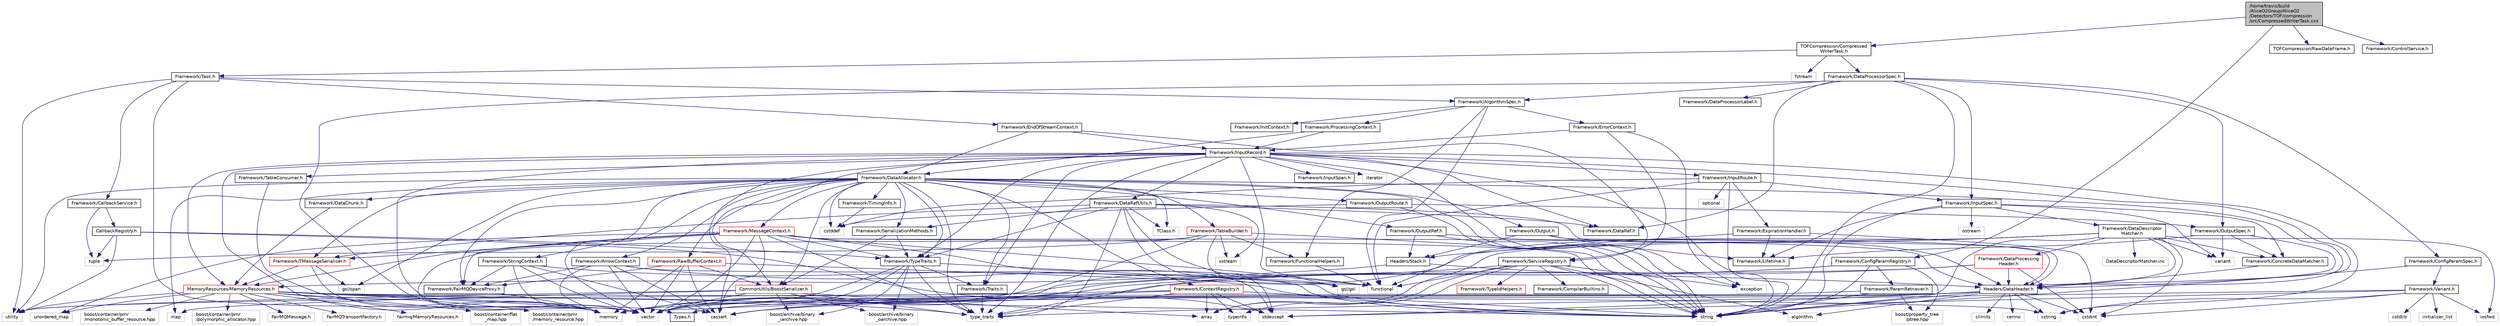 digraph "/home/travis/build/AliceO2Group/AliceO2/Detectors/TOF/compression/src/CompressedWriterTask.cxx"
{
 // INTERACTIVE_SVG=YES
  bgcolor="transparent";
  edge [fontname="Helvetica",fontsize="10",labelfontname="Helvetica",labelfontsize="10"];
  node [fontname="Helvetica",fontsize="10",shape=record];
  Node0 [label="/home/travis/build\l/AliceO2Group/AliceO2\l/Detectors/TOF/compression\l/src/CompressedWriterTask.cxx",height=0.2,width=0.4,color="black", fillcolor="grey75", style="filled", fontcolor="black"];
  Node0 -> Node1 [color="midnightblue",fontsize="10",style="solid",fontname="Helvetica"];
  Node1 [label="TOFCompression/Compressed\lWriterTask.h",height=0.2,width=0.4,color="black",URL="$d6/d2d/CompressedWriterTask_8h.html",tooltip="TOF compressed data writer task. "];
  Node1 -> Node2 [color="midnightblue",fontsize="10",style="solid",fontname="Helvetica"];
  Node2 [label="Framework/Task.h",height=0.2,width=0.4,color="black",URL="$df/d4f/Task_8h.html"];
  Node2 -> Node3 [color="midnightblue",fontsize="10",style="solid",fontname="Helvetica"];
  Node3 [label="Framework/AlgorithmSpec.h",height=0.2,width=0.4,color="black",URL="$d0/d14/AlgorithmSpec_8h.html"];
  Node3 -> Node4 [color="midnightblue",fontsize="10",style="solid",fontname="Helvetica"];
  Node4 [label="Framework/ProcessingContext.h",height=0.2,width=0.4,color="black",URL="$de/d6a/ProcessingContext_8h.html"];
  Node4 -> Node5 [color="midnightblue",fontsize="10",style="solid",fontname="Helvetica"];
  Node5 [label="Framework/InputRecord.h",height=0.2,width=0.4,color="black",URL="$d6/d5c/InputRecord_8h.html"];
  Node5 -> Node6 [color="midnightblue",fontsize="10",style="solid",fontname="Helvetica"];
  Node6 [label="Framework/DataRef.h",height=0.2,width=0.4,color="black",URL="$d5/dfb/DataRef_8h.html"];
  Node5 -> Node7 [color="midnightblue",fontsize="10",style="solid",fontname="Helvetica"];
  Node7 [label="Framework/DataRefUtils.h",height=0.2,width=0.4,color="black",URL="$d5/db8/DataRefUtils_8h.html"];
  Node7 -> Node6 [color="midnightblue",fontsize="10",style="solid",fontname="Helvetica"];
  Node7 -> Node8 [color="midnightblue",fontsize="10",style="solid",fontname="Helvetica"];
  Node8 [label="Framework/TMessageSerializer.h",height=0.2,width=0.4,color="red",URL="$d8/d3c/TMessageSerializer_8h.html"];
  Node8 -> Node15 [color="midnightblue",fontsize="10",style="solid",fontname="Helvetica"];
  Node15 [label="gsl/span",height=0.2,width=0.4,color="grey75"];
  Node8 -> Node16 [color="midnightblue",fontsize="10",style="solid",fontname="Helvetica"];
  Node16 [label="memory",height=0.2,width=0.4,color="grey75"];
  Node8 -> Node18 [color="midnightblue",fontsize="10",style="solid",fontname="Helvetica"];
  Node18 [label="MemoryResources/MemoryResources.h",height=0.2,width=0.4,color="red",URL="$dc/d03/MemoryResources_8h.html"];
  Node18 -> Node19 [color="midnightblue",fontsize="10",style="solid",fontname="Helvetica"];
  Node19 [label="boost/container/flat\l_map.hpp",height=0.2,width=0.4,color="grey75"];
  Node18 -> Node20 [color="midnightblue",fontsize="10",style="solid",fontname="Helvetica"];
  Node20 [label="boost/container/pmr\l/memory_resource.hpp",height=0.2,width=0.4,color="grey75"];
  Node18 -> Node21 [color="midnightblue",fontsize="10",style="solid",fontname="Helvetica"];
  Node21 [label="boost/container/pmr\l/monotonic_buffer_resource.hpp",height=0.2,width=0.4,color="grey75"];
  Node18 -> Node22 [color="midnightblue",fontsize="10",style="solid",fontname="Helvetica"];
  Node22 [label="boost/container/pmr\l/polymorphic_allocator.hpp",height=0.2,width=0.4,color="grey75"];
  Node18 -> Node23 [color="midnightblue",fontsize="10",style="solid",fontname="Helvetica"];
  Node23 [label="cstring",height=0.2,width=0.4,color="grey75"];
  Node18 -> Node24 [color="midnightblue",fontsize="10",style="solid",fontname="Helvetica"];
  Node24 [label="string",height=0.2,width=0.4,color="grey75"];
  Node18 -> Node25 [color="midnightblue",fontsize="10",style="solid",fontname="Helvetica"];
  Node25 [label="type_traits",height=0.2,width=0.4,color="grey75"];
  Node18 -> Node26 [color="midnightblue",fontsize="10",style="solid",fontname="Helvetica"];
  Node26 [label="utility",height=0.2,width=0.4,color="grey75"];
  Node18 -> Node27 [color="midnightblue",fontsize="10",style="solid",fontname="Helvetica"];
  Node27 [label="vector",height=0.2,width=0.4,color="grey75"];
  Node18 -> Node28 [color="midnightblue",fontsize="10",style="solid",fontname="Helvetica"];
  Node28 [label="unordered_map",height=0.2,width=0.4,color="grey75"];
  Node18 -> Node29 [color="midnightblue",fontsize="10",style="solid",fontname="Helvetica"];
  Node29 [label="FairMQMessage.h",height=0.2,width=0.4,color="grey75"];
  Node18 -> Node30 [color="midnightblue",fontsize="10",style="solid",fontname="Helvetica"];
  Node30 [label="FairMQTransportFactory.h",height=0.2,width=0.4,color="grey75"];
  Node18 -> Node31 [color="midnightblue",fontsize="10",style="solid",fontname="Helvetica"];
  Node31 [label="fairmq/MemoryResources.h",height=0.2,width=0.4,color="grey75"];
  Node18 -> Node33 [color="midnightblue",fontsize="10",style="solid",fontname="Helvetica"];
  Node33 [label="Types.h",height=0.2,width=0.4,color="black",URL="$d7/df8/Types_8h.html"];
  Node7 -> Node34 [color="midnightblue",fontsize="10",style="solid",fontname="Helvetica"];
  Node34 [label="Framework/SerializationMethods.h",height=0.2,width=0.4,color="black",URL="$d1/d53/SerializationMethods_8h.html",tooltip="Type wrappers for enfording a specific serialization method. "];
  Node34 -> Node35 [color="midnightblue",fontsize="10",style="solid",fontname="Helvetica"];
  Node35 [label="Framework/TypeTraits.h",height=0.2,width=0.4,color="black",URL="$d0/d95/TypeTraits_8h.html"];
  Node35 -> Node25 [color="midnightblue",fontsize="10",style="solid",fontname="Helvetica"];
  Node35 -> Node27 [color="midnightblue",fontsize="10",style="solid",fontname="Helvetica"];
  Node35 -> Node16 [color="midnightblue",fontsize="10",style="solid",fontname="Helvetica"];
  Node35 -> Node36 [color="midnightblue",fontsize="10",style="solid",fontname="Helvetica"];
  Node36 [label="Framework/Traits.h",height=0.2,width=0.4,color="black",URL="$db/d31/Traits_8h.html"];
  Node36 -> Node25 [color="midnightblue",fontsize="10",style="solid",fontname="Helvetica"];
  Node35 -> Node37 [color="midnightblue",fontsize="10",style="solid",fontname="Helvetica"];
  Node37 [label="boost/archive/binary\l_iarchive.hpp",height=0.2,width=0.4,color="grey75"];
  Node35 -> Node38 [color="midnightblue",fontsize="10",style="solid",fontname="Helvetica"];
  Node38 [label="boost/archive/binary\l_oarchive.hpp",height=0.2,width=0.4,color="grey75"];
  Node35 -> Node39 [color="midnightblue",fontsize="10",style="solid",fontname="Helvetica"];
  Node39 [label="gsl/gsl",height=0.2,width=0.4,color="grey75"];
  Node34 -> Node40 [color="midnightblue",fontsize="10",style="solid",fontname="Helvetica"];
  Node40 [label="CommonUtils/BoostSerializer.h",height=0.2,width=0.4,color="red",URL="$d7/d91/BoostSerializer_8h.html",tooltip="Templatised boost serializer/deserializer for containers and base types. "];
  Node40 -> Node26 [color="midnightblue",fontsize="10",style="solid",fontname="Helvetica"];
  Node40 -> Node25 [color="midnightblue",fontsize="10",style="solid",fontname="Helvetica"];
  Node40 -> Node41 [color="midnightblue",fontsize="10",style="solid",fontname="Helvetica"];
  Node41 [label="array",height=0.2,width=0.4,color="grey75"];
  Node40 -> Node27 [color="midnightblue",fontsize="10",style="solid",fontname="Helvetica"];
  Node40 -> Node43 [color="midnightblue",fontsize="10",style="solid",fontname="Helvetica"];
  Node43 [label="map",height=0.2,width=0.4,color="grey75"];
  Node40 -> Node37 [color="midnightblue",fontsize="10",style="solid",fontname="Helvetica"];
  Node40 -> Node38 [color="midnightblue",fontsize="10",style="solid",fontname="Helvetica"];
  Node7 -> Node35 [color="midnightblue",fontsize="10",style="solid",fontname="Helvetica"];
  Node7 -> Node53 [color="midnightblue",fontsize="10",style="solid",fontname="Helvetica"];
  Node53 [label="Headers/DataHeader.h",height=0.2,width=0.4,color="black",URL="$dc/dcd/DataHeader_8h.html"];
  Node53 -> Node54 [color="midnightblue",fontsize="10",style="solid",fontname="Helvetica"];
  Node54 [label="cstdint",height=0.2,width=0.4,color="grey75"];
  Node53 -> Node16 [color="midnightblue",fontsize="10",style="solid",fontname="Helvetica"];
  Node53 -> Node55 [color="midnightblue",fontsize="10",style="solid",fontname="Helvetica"];
  Node55 [label="cassert",height=0.2,width=0.4,color="grey75"];
  Node53 -> Node23 [color="midnightblue",fontsize="10",style="solid",fontname="Helvetica"];
  Node53 -> Node56 [color="midnightblue",fontsize="10",style="solid",fontname="Helvetica"];
  Node56 [label="algorithm",height=0.2,width=0.4,color="grey75"];
  Node53 -> Node57 [color="midnightblue",fontsize="10",style="solid",fontname="Helvetica"];
  Node57 [label="stdexcept",height=0.2,width=0.4,color="grey75"];
  Node53 -> Node24 [color="midnightblue",fontsize="10",style="solid",fontname="Helvetica"];
  Node53 -> Node58 [color="midnightblue",fontsize="10",style="solid",fontname="Helvetica"];
  Node58 [label="climits",height=0.2,width=0.4,color="grey75"];
  Node53 -> Node33 [color="midnightblue",fontsize="10",style="solid",fontname="Helvetica"];
  Node53 -> Node59 [color="midnightblue",fontsize="10",style="solid",fontname="Helvetica"];
  Node59 [label="cerrno",height=0.2,width=0.4,color="grey75"];
  Node7 -> Node60 [color="midnightblue",fontsize="10",style="solid",fontname="Helvetica"];
  Node60 [label="TClass.h",height=0.2,width=0.4,color="grey75"];
  Node7 -> Node39 [color="midnightblue",fontsize="10",style="solid",fontname="Helvetica"];
  Node7 -> Node57 [color="midnightblue",fontsize="10",style="solid",fontname="Helvetica"];
  Node7 -> Node61 [color="midnightblue",fontsize="10",style="solid",fontname="Helvetica"];
  Node61 [label="sstream",height=0.2,width=0.4,color="grey75"];
  Node7 -> Node25 [color="midnightblue",fontsize="10",style="solid",fontname="Helvetica"];
  Node5 -> Node62 [color="midnightblue",fontsize="10",style="solid",fontname="Helvetica"];
  Node62 [label="Framework/InputRoute.h",height=0.2,width=0.4,color="black",URL="$d5/d19/InputRoute_8h.html"];
  Node62 -> Node63 [color="midnightblue",fontsize="10",style="solid",fontname="Helvetica"];
  Node63 [label="Framework/ExpirationHandler.h",height=0.2,width=0.4,color="black",URL="$d2/dd9/ExpirationHandler_8h.html"];
  Node63 -> Node64 [color="midnightblue",fontsize="10",style="solid",fontname="Helvetica"];
  Node64 [label="Framework/Lifetime.h",height=0.2,width=0.4,color="black",URL="$dc/dca/Lifetime_8h.html"];
  Node63 -> Node54 [color="midnightblue",fontsize="10",style="solid",fontname="Helvetica"];
  Node63 -> Node65 [color="midnightblue",fontsize="10",style="solid",fontname="Helvetica"];
  Node65 [label="functional",height=0.2,width=0.4,color="grey75"];
  Node62 -> Node66 [color="midnightblue",fontsize="10",style="solid",fontname="Helvetica"];
  Node66 [label="Framework/InputSpec.h",height=0.2,width=0.4,color="black",URL="$d5/d3f/InputSpec_8h.html"];
  Node66 -> Node64 [color="midnightblue",fontsize="10",style="solid",fontname="Helvetica"];
  Node66 -> Node67 [color="midnightblue",fontsize="10",style="solid",fontname="Helvetica"];
  Node67 [label="Framework/ConcreteDataMatcher.h",height=0.2,width=0.4,color="black",URL="$d0/d1b/ConcreteDataMatcher_8h.html"];
  Node67 -> Node53 [color="midnightblue",fontsize="10",style="solid",fontname="Helvetica"];
  Node66 -> Node68 [color="midnightblue",fontsize="10",style="solid",fontname="Helvetica"];
  Node68 [label="Framework/DataDescriptor\lMatcher.h",height=0.2,width=0.4,color="black",URL="$d3/da3/DataDescriptorMatcher_8h.html"];
  Node68 -> Node67 [color="midnightblue",fontsize="10",style="solid",fontname="Helvetica"];
  Node68 -> Node69 [color="midnightblue",fontsize="10",style="solid",fontname="Helvetica"];
  Node69 [label="Framework/DataProcessing\lHeader.h",height=0.2,width=0.4,color="red",URL="$d6/dc9/DataProcessingHeader_8h.html"];
  Node69 -> Node53 [color="midnightblue",fontsize="10",style="solid",fontname="Helvetica"];
  Node69 -> Node54 [color="midnightblue",fontsize="10",style="solid",fontname="Helvetica"];
  Node69 -> Node16 [color="midnightblue",fontsize="10",style="solid",fontname="Helvetica"];
  Node69 -> Node55 [color="midnightblue",fontsize="10",style="solid",fontname="Helvetica"];
  Node68 -> Node53 [color="midnightblue",fontsize="10",style="solid",fontname="Helvetica"];
  Node68 -> Node71 [color="midnightblue",fontsize="10",style="solid",fontname="Helvetica"];
  Node71 [label="Headers/Stack.h",height=0.2,width=0.4,color="black",URL="$d4/d00/Headers_2include_2Headers_2Stack_8h.html"];
  Node71 -> Node18 [color="midnightblue",fontsize="10",style="solid",fontname="Helvetica"];
  Node71 -> Node53 [color="midnightblue",fontsize="10",style="solid",fontname="Helvetica"];
  Node68 -> Node41 [color="midnightblue",fontsize="10",style="solid",fontname="Helvetica"];
  Node68 -> Node54 [color="midnightblue",fontsize="10",style="solid",fontname="Helvetica"];
  Node68 -> Node72 [color="midnightblue",fontsize="10",style="solid",fontname="Helvetica"];
  Node72 [label="iosfwd",height=0.2,width=0.4,color="grey75"];
  Node68 -> Node24 [color="midnightblue",fontsize="10",style="solid",fontname="Helvetica"];
  Node68 -> Node73 [color="midnightblue",fontsize="10",style="solid",fontname="Helvetica"];
  Node73 [label="variant",height=0.2,width=0.4,color="grey75"];
  Node68 -> Node27 [color="midnightblue",fontsize="10",style="solid",fontname="Helvetica"];
  Node68 -> Node74 [color="midnightblue",fontsize="10",style="solid",fontname="Helvetica"];
  Node74 [label="DataDescriptorMatcher.inc",height=0.2,width=0.4,color="grey75"];
  Node66 -> Node24 [color="midnightblue",fontsize="10",style="solid",fontname="Helvetica"];
  Node66 -> Node75 [color="midnightblue",fontsize="10",style="solid",fontname="Helvetica"];
  Node75 [label="ostream",height=0.2,width=0.4,color="grey75"];
  Node66 -> Node73 [color="midnightblue",fontsize="10",style="solid",fontname="Helvetica"];
  Node62 -> Node76 [color="midnightblue",fontsize="10",style="solid",fontname="Helvetica"];
  Node76 [label="cstddef",height=0.2,width=0.4,color="grey75"];
  Node62 -> Node24 [color="midnightblue",fontsize="10",style="solid",fontname="Helvetica"];
  Node62 -> Node65 [color="midnightblue",fontsize="10",style="solid",fontname="Helvetica"];
  Node62 -> Node77 [color="midnightblue",fontsize="10",style="solid",fontname="Helvetica"];
  Node77 [label="optional",height=0.2,width=0.4,color="grey75"];
  Node5 -> Node35 [color="midnightblue",fontsize="10",style="solid",fontname="Helvetica"];
  Node5 -> Node78 [color="midnightblue",fontsize="10",style="solid",fontname="Helvetica"];
  Node78 [label="Framework/InputSpan.h",height=0.2,width=0.4,color="black",URL="$da/d0f/InputSpan_8h.html"];
  Node5 -> Node79 [color="midnightblue",fontsize="10",style="solid",fontname="Helvetica"];
  Node79 [label="Framework/TableConsumer.h",height=0.2,width=0.4,color="black",URL="$dc/d03/TableConsumer_8h.html"];
  Node79 -> Node16 [color="midnightblue",fontsize="10",style="solid",fontname="Helvetica"];
  Node5 -> Node36 [color="midnightblue",fontsize="10",style="solid",fontname="Helvetica"];
  Node5 -> Node18 [color="midnightblue",fontsize="10",style="solid",fontname="Helvetica"];
  Node5 -> Node53 [color="midnightblue",fontsize="10",style="solid",fontname="Helvetica"];
  Node5 -> Node40 [color="midnightblue",fontsize="10",style="solid",fontname="Helvetica"];
  Node5 -> Node39 [color="midnightblue",fontsize="10",style="solid",fontname="Helvetica"];
  Node5 -> Node80 [color="midnightblue",fontsize="10",style="solid",fontname="Helvetica"];
  Node80 [label="iterator",height=0.2,width=0.4,color="grey75"];
  Node5 -> Node24 [color="midnightblue",fontsize="10",style="solid",fontname="Helvetica"];
  Node5 -> Node27 [color="midnightblue",fontsize="10",style="solid",fontname="Helvetica"];
  Node5 -> Node23 [color="midnightblue",fontsize="10",style="solid",fontname="Helvetica"];
  Node5 -> Node55 [color="midnightblue",fontsize="10",style="solid",fontname="Helvetica"];
  Node5 -> Node81 [color="midnightblue",fontsize="10",style="solid",fontname="Helvetica"];
  Node81 [label="exception",height=0.2,width=0.4,color="grey75"];
  Node5 -> Node16 [color="midnightblue",fontsize="10",style="solid",fontname="Helvetica"];
  Node5 -> Node25 [color="midnightblue",fontsize="10",style="solid",fontname="Helvetica"];
  Node4 -> Node82 [color="midnightblue",fontsize="10",style="solid",fontname="Helvetica"];
  Node82 [label="Framework/DataAllocator.h",height=0.2,width=0.4,color="black",URL="$d1/d28/DataAllocator_8h.html"];
  Node82 -> Node83 [color="midnightblue",fontsize="10",style="solid",fontname="Helvetica"];
  Node83 [label="Framework/ContextRegistry.h",height=0.2,width=0.4,color="red",URL="$df/d2f/ContextRegistry_8h.html"];
  Node83 -> Node84 [color="midnightblue",fontsize="10",style="solid",fontname="Helvetica"];
  Node84 [label="typeinfo",height=0.2,width=0.4,color="grey75"];
  Node83 -> Node25 [color="midnightblue",fontsize="10",style="solid",fontname="Helvetica"];
  Node83 -> Node24 [color="midnightblue",fontsize="10",style="solid",fontname="Helvetica"];
  Node83 -> Node57 [color="midnightblue",fontsize="10",style="solid",fontname="Helvetica"];
  Node83 -> Node27 [color="midnightblue",fontsize="10",style="solid",fontname="Helvetica"];
  Node83 -> Node26 [color="midnightblue",fontsize="10",style="solid",fontname="Helvetica"];
  Node83 -> Node41 [color="midnightblue",fontsize="10",style="solid",fontname="Helvetica"];
  Node82 -> Node86 [color="midnightblue",fontsize="10",style="solid",fontname="Helvetica"];
  Node86 [label="Framework/MessageContext.h",height=0.2,width=0.4,color="red",URL="$dc/dc4/MessageContext_8h.html"];
  Node86 -> Node90 [color="midnightblue",fontsize="10",style="solid",fontname="Helvetica"];
  Node90 [label="Framework/FairMQDeviceProxy.h",height=0.2,width=0.4,color="black",URL="$d8/d71/FairMQDeviceProxy_8h.html"];
  Node90 -> Node16 [color="midnightblue",fontsize="10",style="solid",fontname="Helvetica"];
  Node86 -> Node8 [color="midnightblue",fontsize="10",style="solid",fontname="Helvetica"];
  Node86 -> Node35 [color="midnightblue",fontsize="10",style="solid",fontname="Helvetica"];
  Node86 -> Node53 [color="midnightblue",fontsize="10",style="solid",fontname="Helvetica"];
  Node86 -> Node18 [color="midnightblue",fontsize="10",style="solid",fontname="Helvetica"];
  Node86 -> Node55 [color="midnightblue",fontsize="10",style="solid",fontname="Helvetica"];
  Node86 -> Node65 [color="midnightblue",fontsize="10",style="solid",fontname="Helvetica"];
  Node86 -> Node57 [color="midnightblue",fontsize="10",style="solid",fontname="Helvetica"];
  Node86 -> Node24 [color="midnightblue",fontsize="10",style="solid",fontname="Helvetica"];
  Node86 -> Node25 [color="midnightblue",fontsize="10",style="solid",fontname="Helvetica"];
  Node86 -> Node28 [color="midnightblue",fontsize="10",style="solid",fontname="Helvetica"];
  Node86 -> Node27 [color="midnightblue",fontsize="10",style="solid",fontname="Helvetica"];
  Node82 -> Node92 [color="midnightblue",fontsize="10",style="solid",fontname="Helvetica"];
  Node92 [label="Framework/StringContext.h",height=0.2,width=0.4,color="black",URL="$dd/df6/StringContext_8h.html"];
  Node92 -> Node90 [color="midnightblue",fontsize="10",style="solid",fontname="Helvetica"];
  Node92 -> Node27 [color="midnightblue",fontsize="10",style="solid",fontname="Helvetica"];
  Node92 -> Node55 [color="midnightblue",fontsize="10",style="solid",fontname="Helvetica"];
  Node92 -> Node24 [color="midnightblue",fontsize="10",style="solid",fontname="Helvetica"];
  Node92 -> Node16 [color="midnightblue",fontsize="10",style="solid",fontname="Helvetica"];
  Node82 -> Node93 [color="midnightblue",fontsize="10",style="solid",fontname="Helvetica"];
  Node93 [label="Framework/ArrowContext.h",height=0.2,width=0.4,color="black",URL="$d8/da2/ArrowContext_8h.html"];
  Node93 -> Node90 [color="midnightblue",fontsize="10",style="solid",fontname="Helvetica"];
  Node93 -> Node55 [color="midnightblue",fontsize="10",style="solid",fontname="Helvetica"];
  Node93 -> Node65 [color="midnightblue",fontsize="10",style="solid",fontname="Helvetica"];
  Node93 -> Node16 [color="midnightblue",fontsize="10",style="solid",fontname="Helvetica"];
  Node93 -> Node24 [color="midnightblue",fontsize="10",style="solid",fontname="Helvetica"];
  Node93 -> Node27 [color="midnightblue",fontsize="10",style="solid",fontname="Helvetica"];
  Node82 -> Node94 [color="midnightblue",fontsize="10",style="solid",fontname="Helvetica"];
  Node94 [label="Framework/RawBufferContext.h",height=0.2,width=0.4,color="red",URL="$d8/d25/RawBufferContext_8h.html",tooltip=" "];
  Node94 -> Node90 [color="midnightblue",fontsize="10",style="solid",fontname="Helvetica"];
  Node94 -> Node40 [color="midnightblue",fontsize="10",style="solid",fontname="Helvetica"];
  Node94 -> Node27 [color="midnightblue",fontsize="10",style="solid",fontname="Helvetica"];
  Node94 -> Node55 [color="midnightblue",fontsize="10",style="solid",fontname="Helvetica"];
  Node94 -> Node24 [color="midnightblue",fontsize="10",style="solid",fontname="Helvetica"];
  Node94 -> Node16 [color="midnightblue",fontsize="10",style="solid",fontname="Helvetica"];
  Node82 -> Node40 [color="midnightblue",fontsize="10",style="solid",fontname="Helvetica"];
  Node82 -> Node96 [color="midnightblue",fontsize="10",style="solid",fontname="Helvetica"];
  Node96 [label="Framework/Output.h",height=0.2,width=0.4,color="black",URL="$d3/ddf/Output_8h.html"];
  Node96 -> Node53 [color="midnightblue",fontsize="10",style="solid",fontname="Helvetica"];
  Node96 -> Node64 [color="midnightblue",fontsize="10",style="solid",fontname="Helvetica"];
  Node96 -> Node71 [color="midnightblue",fontsize="10",style="solid",fontname="Helvetica"];
  Node82 -> Node97 [color="midnightblue",fontsize="10",style="solid",fontname="Helvetica"];
  Node97 [label="Framework/OutputRef.h",height=0.2,width=0.4,color="black",URL="$d6/d5a/OutputRef_8h.html"];
  Node97 -> Node53 [color="midnightblue",fontsize="10",style="solid",fontname="Helvetica"];
  Node97 -> Node71 [color="midnightblue",fontsize="10",style="solid",fontname="Helvetica"];
  Node97 -> Node24 [color="midnightblue",fontsize="10",style="solid",fontname="Helvetica"];
  Node82 -> Node98 [color="midnightblue",fontsize="10",style="solid",fontname="Helvetica"];
  Node98 [label="Framework/OutputRoute.h",height=0.2,width=0.4,color="black",URL="$d6/df4/OutputRoute_8h.html"];
  Node98 -> Node99 [color="midnightblue",fontsize="10",style="solid",fontname="Helvetica"];
  Node99 [label="Framework/OutputSpec.h",height=0.2,width=0.4,color="black",URL="$db/d2d/OutputSpec_8h.html"];
  Node99 -> Node53 [color="midnightblue",fontsize="10",style="solid",fontname="Helvetica"];
  Node99 -> Node64 [color="midnightblue",fontsize="10",style="solid",fontname="Helvetica"];
  Node99 -> Node67 [color="midnightblue",fontsize="10",style="solid",fontname="Helvetica"];
  Node99 -> Node73 [color="midnightblue",fontsize="10",style="solid",fontname="Helvetica"];
  Node98 -> Node76 [color="midnightblue",fontsize="10",style="solid",fontname="Helvetica"];
  Node98 -> Node24 [color="midnightblue",fontsize="10",style="solid",fontname="Helvetica"];
  Node82 -> Node100 [color="midnightblue",fontsize="10",style="solid",fontname="Helvetica"];
  Node100 [label="Framework/DataChunk.h",height=0.2,width=0.4,color="black",URL="$d7/d31/DataChunk_8h.html"];
  Node100 -> Node18 [color="midnightblue",fontsize="10",style="solid",fontname="Helvetica"];
  Node82 -> Node90 [color="midnightblue",fontsize="10",style="solid",fontname="Helvetica"];
  Node82 -> Node101 [color="midnightblue",fontsize="10",style="solid",fontname="Helvetica"];
  Node101 [label="Framework/TimingInfo.h",height=0.2,width=0.4,color="black",URL="$da/d2b/TimingInfo_8h.html"];
  Node101 -> Node76 [color="midnightblue",fontsize="10",style="solid",fontname="Helvetica"];
  Node82 -> Node8 [color="midnightblue",fontsize="10",style="solid",fontname="Helvetica"];
  Node82 -> Node35 [color="midnightblue",fontsize="10",style="solid",fontname="Helvetica"];
  Node82 -> Node36 [color="midnightblue",fontsize="10",style="solid",fontname="Helvetica"];
  Node82 -> Node34 [color="midnightblue",fontsize="10",style="solid",fontname="Helvetica"];
  Node82 -> Node102 [color="midnightblue",fontsize="10",style="solid",fontname="Helvetica"];
  Node102 [label="Framework/TableBuilder.h",height=0.2,width=0.4,color="red",URL="$d5/d98/TableBuilder_8h.html"];
  Node102 -> Node104 [color="midnightblue",fontsize="10",style="solid",fontname="Helvetica"];
  Node104 [label="Framework/FunctionalHelpers.h",height=0.2,width=0.4,color="black",URL="$de/d9b/FunctionalHelpers_8h.html"];
  Node104 -> Node65 [color="midnightblue",fontsize="10",style="solid",fontname="Helvetica"];
  Node102 -> Node61 [color="midnightblue",fontsize="10",style="solid",fontname="Helvetica"];
  Node102 -> Node65 [color="midnightblue",fontsize="10",style="solid",fontname="Helvetica"];
  Node102 -> Node27 [color="midnightblue",fontsize="10",style="solid",fontname="Helvetica"];
  Node102 -> Node24 [color="midnightblue",fontsize="10",style="solid",fontname="Helvetica"];
  Node102 -> Node16 [color="midnightblue",fontsize="10",style="solid",fontname="Helvetica"];
  Node102 -> Node123 [color="midnightblue",fontsize="10",style="solid",fontname="Helvetica"];
  Node123 [label="tuple",height=0.2,width=0.4,color="grey75"];
  Node82 -> Node53 [color="midnightblue",fontsize="10",style="solid",fontname="Helvetica"];
  Node82 -> Node60 [color="midnightblue",fontsize="10",style="solid",fontname="Helvetica"];
  Node82 -> Node15 [color="midnightblue",fontsize="10",style="solid",fontname="Helvetica"];
  Node82 -> Node27 [color="midnightblue",fontsize="10",style="solid",fontname="Helvetica"];
  Node82 -> Node43 [color="midnightblue",fontsize="10",style="solid",fontname="Helvetica"];
  Node82 -> Node24 [color="midnightblue",fontsize="10",style="solid",fontname="Helvetica"];
  Node82 -> Node26 [color="midnightblue",fontsize="10",style="solid",fontname="Helvetica"];
  Node82 -> Node25 [color="midnightblue",fontsize="10",style="solid",fontname="Helvetica"];
  Node82 -> Node76 [color="midnightblue",fontsize="10",style="solid",fontname="Helvetica"];
  Node3 -> Node124 [color="midnightblue",fontsize="10",style="solid",fontname="Helvetica"];
  Node124 [label="Framework/ErrorContext.h",height=0.2,width=0.4,color="black",URL="$d7/dad/ErrorContext_8h.html"];
  Node124 -> Node5 [color="midnightblue",fontsize="10",style="solid",fontname="Helvetica"];
  Node124 -> Node125 [color="midnightblue",fontsize="10",style="solid",fontname="Helvetica"];
  Node125 [label="Framework/ServiceRegistry.h",height=0.2,width=0.4,color="black",URL="$d8/d17/ServiceRegistry_8h.html"];
  Node125 -> Node105 [color="midnightblue",fontsize="10",style="solid",fontname="Helvetica"];
  Node105 [label="Framework/CompilerBuiltins.h",height=0.2,width=0.4,color="black",URL="$d9/de8/CompilerBuiltins_8h.html"];
  Node125 -> Node126 [color="midnightblue",fontsize="10",style="solid",fontname="Helvetica"];
  Node126 [label="Framework/TypeIdHelpers.h",height=0.2,width=0.4,color="red",URL="$d2/d9a/TypeIdHelpers_8h.html"];
  Node125 -> Node56 [color="midnightblue",fontsize="10",style="solid",fontname="Helvetica"];
  Node125 -> Node41 [color="midnightblue",fontsize="10",style="solid",fontname="Helvetica"];
  Node125 -> Node81 [color="midnightblue",fontsize="10",style="solid",fontname="Helvetica"];
  Node125 -> Node65 [color="midnightblue",fontsize="10",style="solid",fontname="Helvetica"];
  Node125 -> Node24 [color="midnightblue",fontsize="10",style="solid",fontname="Helvetica"];
  Node125 -> Node25 [color="midnightblue",fontsize="10",style="solid",fontname="Helvetica"];
  Node125 -> Node84 [color="midnightblue",fontsize="10",style="solid",fontname="Helvetica"];
  Node124 -> Node81 [color="midnightblue",fontsize="10",style="solid",fontname="Helvetica"];
  Node3 -> Node128 [color="midnightblue",fontsize="10",style="solid",fontname="Helvetica"];
  Node128 [label="Framework/InitContext.h",height=0.2,width=0.4,color="black",URL="$d4/d2b/InitContext_8h.html"];
  Node3 -> Node104 [color="midnightblue",fontsize="10",style="solid",fontname="Helvetica"];
  Node3 -> Node65 [color="midnightblue",fontsize="10",style="solid",fontname="Helvetica"];
  Node2 -> Node129 [color="midnightblue",fontsize="10",style="solid",fontname="Helvetica"];
  Node129 [label="Framework/CallbackService.h",height=0.2,width=0.4,color="black",URL="$d9/d7f/CallbackService_8h.html"];
  Node129 -> Node130 [color="midnightblue",fontsize="10",style="solid",fontname="Helvetica"];
  Node130 [label="CallbackRegistry.h",height=0.2,width=0.4,color="black",URL="$d7/d3e/CallbackRegistry_8h.html",tooltip="A generic registry for callbacks. "];
  Node130 -> Node35 [color="midnightblue",fontsize="10",style="solid",fontname="Helvetica"];
  Node130 -> Node123 [color="midnightblue",fontsize="10",style="solid",fontname="Helvetica"];
  Node130 -> Node57 [color="midnightblue",fontsize="10",style="solid",fontname="Helvetica"];
  Node130 -> Node26 [color="midnightblue",fontsize="10",style="solid",fontname="Helvetica"];
  Node129 -> Node123 [color="midnightblue",fontsize="10",style="solid",fontname="Helvetica"];
  Node2 -> Node131 [color="midnightblue",fontsize="10",style="solid",fontname="Helvetica"];
  Node131 [label="Framework/EndOfStreamContext.h",height=0.2,width=0.4,color="black",URL="$d0/d77/EndOfStreamContext_8h.html"];
  Node131 -> Node5 [color="midnightblue",fontsize="10",style="solid",fontname="Helvetica"];
  Node131 -> Node125 [color="midnightblue",fontsize="10",style="solid",fontname="Helvetica"];
  Node131 -> Node82 [color="midnightblue",fontsize="10",style="solid",fontname="Helvetica"];
  Node2 -> Node26 [color="midnightblue",fontsize="10",style="solid",fontname="Helvetica"];
  Node2 -> Node16 [color="midnightblue",fontsize="10",style="solid",fontname="Helvetica"];
  Node1 -> Node132 [color="midnightblue",fontsize="10",style="solid",fontname="Helvetica"];
  Node132 [label="Framework/DataProcessorSpec.h",height=0.2,width=0.4,color="black",URL="$d0/df4/DataProcessorSpec_8h.html"];
  Node132 -> Node3 [color="midnightblue",fontsize="10",style="solid",fontname="Helvetica"];
  Node132 -> Node133 [color="midnightblue",fontsize="10",style="solid",fontname="Helvetica"];
  Node133 [label="Framework/ConfigParamSpec.h",height=0.2,width=0.4,color="black",URL="$d0/d1c/ConfigParamSpec_8h.html"];
  Node133 -> Node134 [color="midnightblue",fontsize="10",style="solid",fontname="Helvetica"];
  Node134 [label="Framework/Variant.h",height=0.2,width=0.4,color="black",URL="$de/d56/Variant_8h.html"];
  Node134 -> Node25 [color="midnightblue",fontsize="10",style="solid",fontname="Helvetica"];
  Node134 -> Node23 [color="midnightblue",fontsize="10",style="solid",fontname="Helvetica"];
  Node134 -> Node54 [color="midnightblue",fontsize="10",style="solid",fontname="Helvetica"];
  Node134 -> Node135 [color="midnightblue",fontsize="10",style="solid",fontname="Helvetica"];
  Node135 [label="cstdlib",height=0.2,width=0.4,color="grey75"];
  Node134 -> Node57 [color="midnightblue",fontsize="10",style="solid",fontname="Helvetica"];
  Node134 -> Node72 [color="midnightblue",fontsize="10",style="solid",fontname="Helvetica"];
  Node134 -> Node136 [color="midnightblue",fontsize="10",style="solid",fontname="Helvetica"];
  Node136 [label="initializer_list",height=0.2,width=0.4,color="grey75"];
  Node133 -> Node24 [color="midnightblue",fontsize="10",style="solid",fontname="Helvetica"];
  Node132 -> Node137 [color="midnightblue",fontsize="10",style="solid",fontname="Helvetica"];
  Node137 [label="Framework/DataProcessorLabel.h",height=0.2,width=0.4,color="black",URL="$d1/df2/DataProcessorLabel_8h.html"];
  Node132 -> Node6 [color="midnightblue",fontsize="10",style="solid",fontname="Helvetica"];
  Node132 -> Node66 [color="midnightblue",fontsize="10",style="solid",fontname="Helvetica"];
  Node132 -> Node99 [color="midnightblue",fontsize="10",style="solid",fontname="Helvetica"];
  Node132 -> Node24 [color="midnightblue",fontsize="10",style="solid",fontname="Helvetica"];
  Node132 -> Node27 [color="midnightblue",fontsize="10",style="solid",fontname="Helvetica"];
  Node1 -> Node138 [color="midnightblue",fontsize="10",style="solid",fontname="Helvetica"];
  Node138 [label="fstream",height=0.2,width=0.4,color="grey75"];
  Node0 -> Node139 [color="midnightblue",fontsize="10",style="solid",fontname="Helvetica"];
  Node139 [label="TOFCompression/RawDataFrame.h",height=0.2,width=0.4,color="black",URL="$d6/da3/RawDataFrame_8h.html",tooltip="TOF raw data frame. "];
  Node0 -> Node140 [color="midnightblue",fontsize="10",style="solid",fontname="Helvetica"];
  Node140 [label="Framework/ControlService.h",height=0.2,width=0.4,color="black",URL="$d2/d43/ControlService_8h.html"];
  Node0 -> Node141 [color="midnightblue",fontsize="10",style="solid",fontname="Helvetica"];
  Node141 [label="Framework/ConfigParamRegistry.h",height=0.2,width=0.4,color="black",URL="$de/dc6/ConfigParamRegistry_8h.html"];
  Node141 -> Node142 [color="midnightblue",fontsize="10",style="solid",fontname="Helvetica"];
  Node142 [label="Framework/ParamRetriever.h",height=0.2,width=0.4,color="black",URL="$df/d72/ParamRetriever_8h.html"];
  Node142 -> Node143 [color="midnightblue",fontsize="10",style="solid",fontname="Helvetica"];
  Node143 [label="boost/property_tree\l/ptree.hpp",height=0.2,width=0.4,color="grey75"];
  Node142 -> Node24 [color="midnightblue",fontsize="10",style="solid",fontname="Helvetica"];
  Node142 -> Node27 [color="midnightblue",fontsize="10",style="solid",fontname="Helvetica"];
  Node141 -> Node143 [color="midnightblue",fontsize="10",style="solid",fontname="Helvetica"];
  Node141 -> Node16 [color="midnightblue",fontsize="10",style="solid",fontname="Helvetica"];
  Node141 -> Node24 [color="midnightblue",fontsize="10",style="solid",fontname="Helvetica"];
  Node141 -> Node55 [color="midnightblue",fontsize="10",style="solid",fontname="Helvetica"];
}
